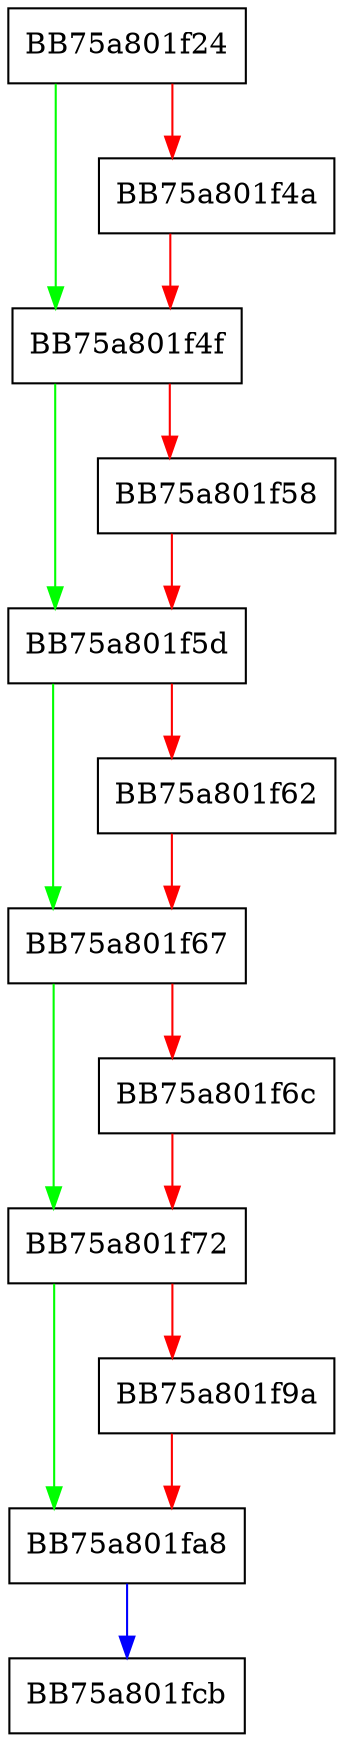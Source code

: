 digraph CreateInstance {
  node [shape="box"];
  graph [splines=ortho];
  BB75a801f24 -> BB75a801f4f [color="green"];
  BB75a801f24 -> BB75a801f4a [color="red"];
  BB75a801f4a -> BB75a801f4f [color="red"];
  BB75a801f4f -> BB75a801f5d [color="green"];
  BB75a801f4f -> BB75a801f58 [color="red"];
  BB75a801f58 -> BB75a801f5d [color="red"];
  BB75a801f5d -> BB75a801f67 [color="green"];
  BB75a801f5d -> BB75a801f62 [color="red"];
  BB75a801f62 -> BB75a801f67 [color="red"];
  BB75a801f67 -> BB75a801f72 [color="green"];
  BB75a801f67 -> BB75a801f6c [color="red"];
  BB75a801f6c -> BB75a801f72 [color="red"];
  BB75a801f72 -> BB75a801fa8 [color="green"];
  BB75a801f72 -> BB75a801f9a [color="red"];
  BB75a801f9a -> BB75a801fa8 [color="red"];
  BB75a801fa8 -> BB75a801fcb [color="blue"];
}